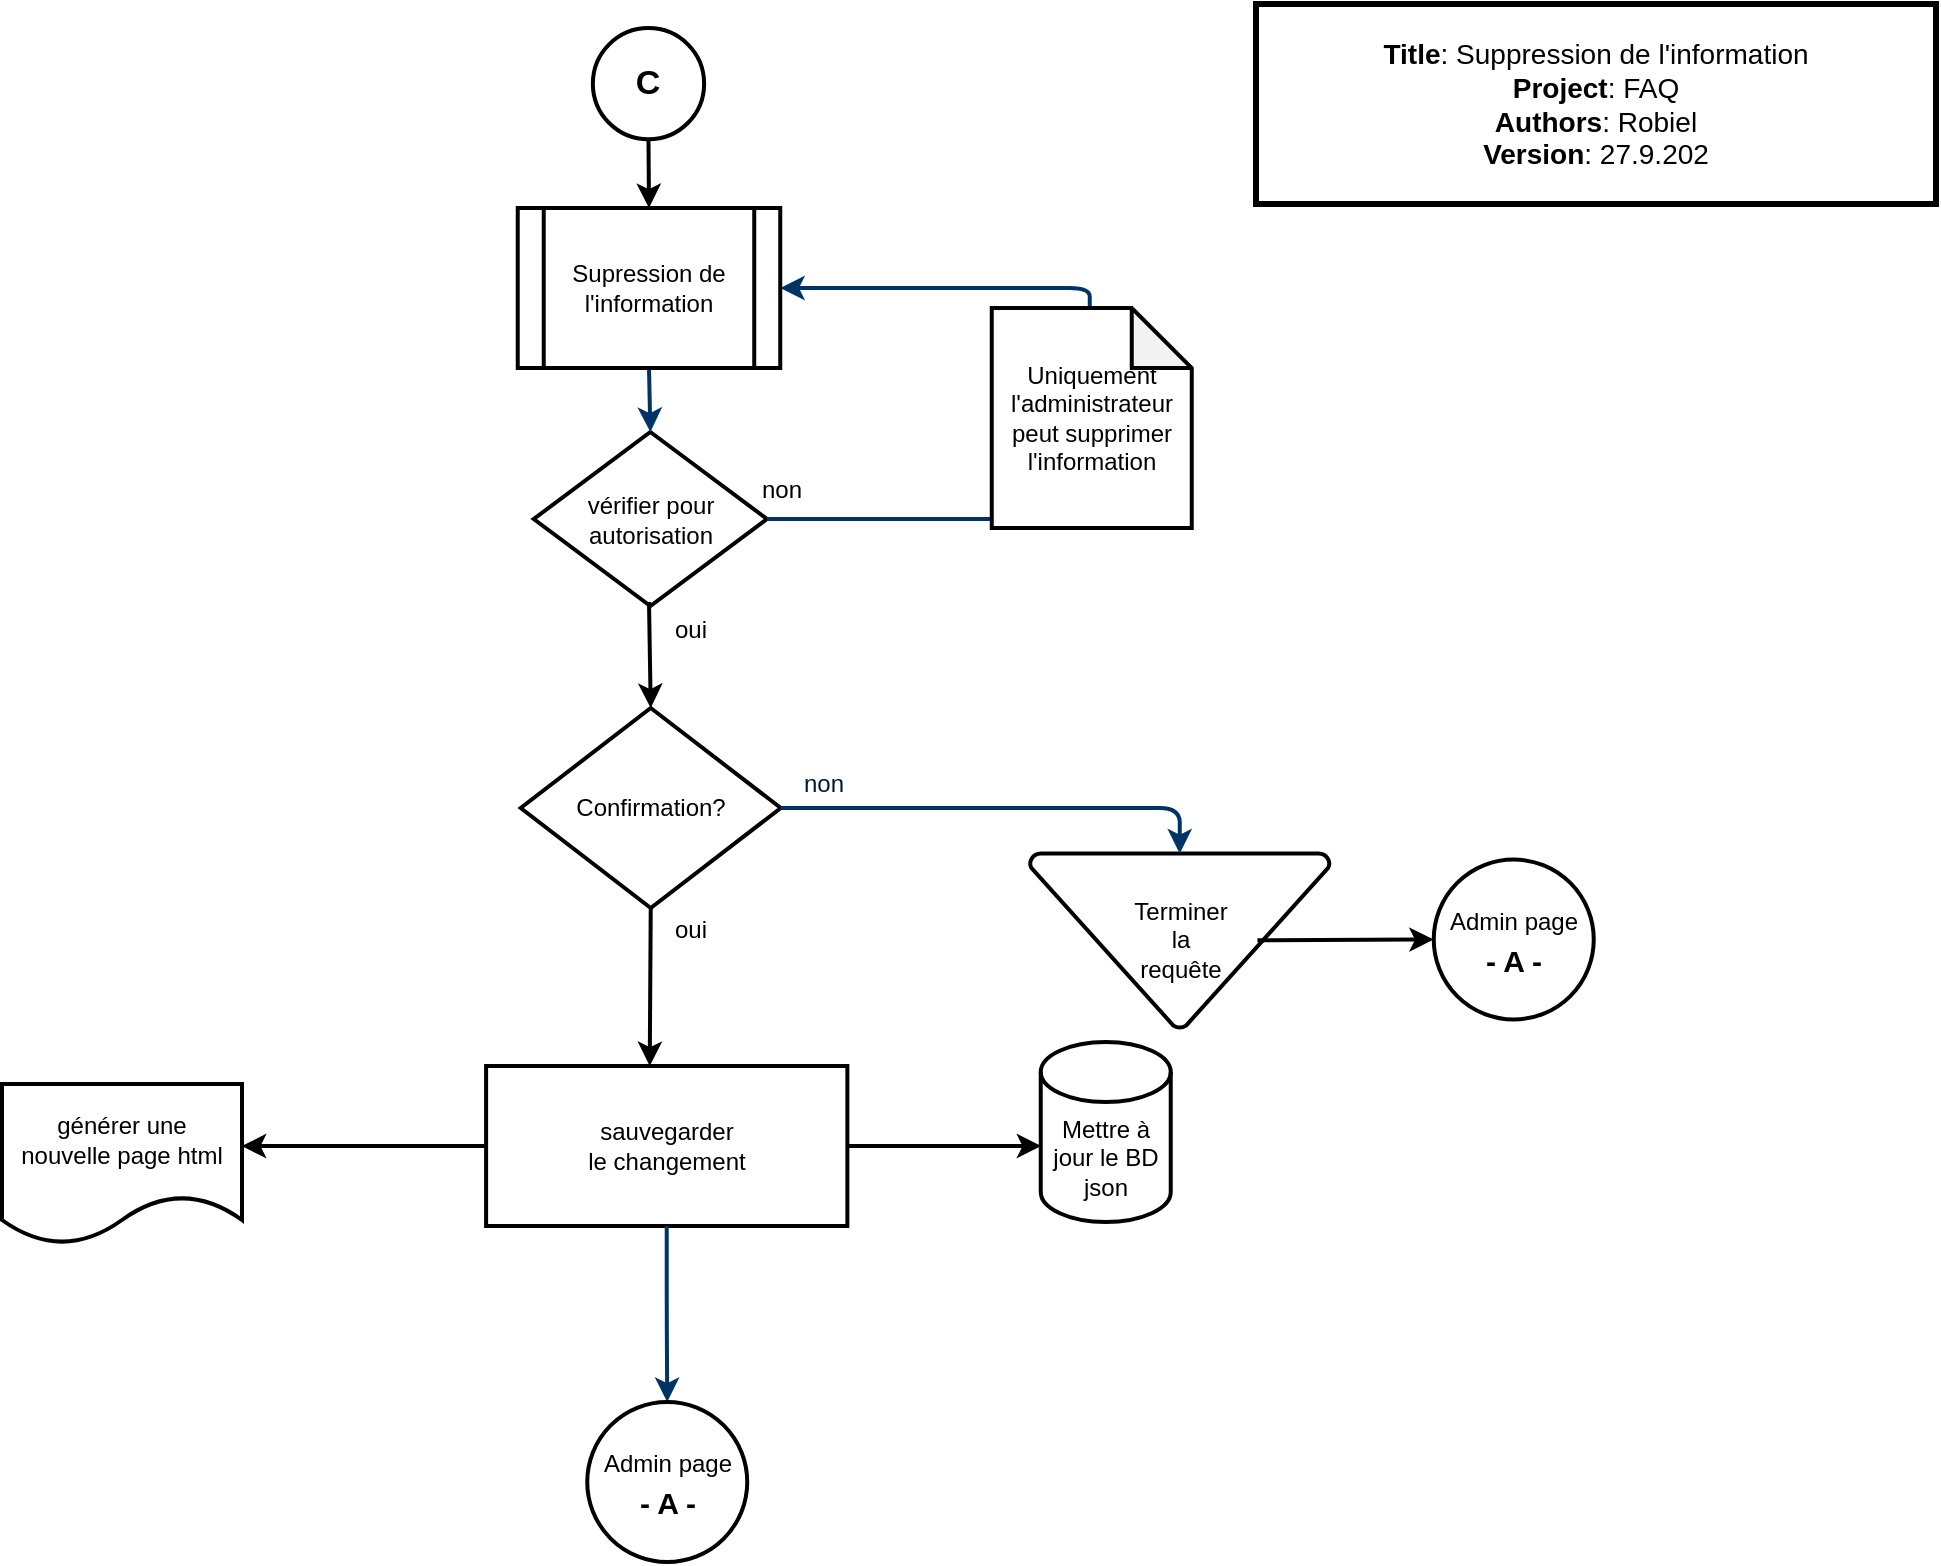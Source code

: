 <mxfile version="20.3.6" type="device"><diagram id="6a731a19-8d31-9384-78a2-239565b7b9f0" name="Page-1"><mxGraphModel dx="2062" dy="1023" grid="1" gridSize="10" guides="1" tooltips="1" connect="1" arrows="1" fold="1" page="1" pageScale="1" pageWidth="1169" pageHeight="827" background="none" math="0" shadow="0"><root><mxCell id="0"/><mxCell id="1" parent="0"/><mxCell id="cO4pcFVcVROm45VyDLop-48" value="&lt;div style=&quot;&quot;&gt;vérifier pour&lt;/div&gt;&lt;div style=&quot;&quot;&gt;autorisation&lt;/div&gt;" style="shape=mxgraph.flowchart.decision;strokeWidth=2;gradientColor=none;gradientDirection=north;fontStyle=0;html=1;" parent="1" vertex="1"><mxGeometry x="415.88" y="232" width="116.62" height="87" as="geometry"/></mxCell><mxCell id="cO4pcFVcVROm45VyDLop-51" style="entryX=0.5;entryY=0;entryPerimeter=0;fontStyle=1;strokeColor=#003366;strokeWidth=2;html=1;exitX=0.5;exitY=1;exitDx=0;exitDy=0;" parent="1" target="cO4pcFVcVROm45VyDLop-48" edge="1" source="cO4pcFVcVROm45VyDLop-94"><mxGeometry relative="1" as="geometry"><mxPoint x="477.5" y="200" as="sourcePoint"/></mxGeometry></mxCell><mxCell id="cO4pcFVcVROm45VyDLop-52" value="" style="edgeStyle=elbowEdgeStyle;elbow=horizontal;entryX=0.5;entryY=0.91;entryPerimeter=0;exitX=1;exitY=0.5;exitPerimeter=0;fontStyle=1;strokeColor=#003366;strokeWidth=2;html=1;" parent="1" source="cO4pcFVcVROm45VyDLop-48" edge="1"><mxGeometry x="538.5" y="-101.5" width="100" height="100" as="geometry"><mxPoint x="907.5" y="317" as="sourcePoint"/><mxPoint x="707.5" y="243.71" as="targetPoint"/><Array as="points"><mxPoint x="702.5" y="270"/></Array></mxGeometry></mxCell><mxCell id="cO4pcFVcVROm45VyDLop-53" value="non" style="text;fontStyle=0;html=1;strokeColor=none;gradientColor=none;fillColor=none;strokeWidth=2;" parent="1" vertex="1"><mxGeometry x="527.5" y="247" width="40" height="26" as="geometry"/></mxCell><mxCell id="cO4pcFVcVROm45VyDLop-55" value="oui" style="text;fontStyle=0;html=1;strokeColor=none;gradientColor=none;fillColor=none;strokeWidth=2;align=center;" parent="1" vertex="1"><mxGeometry x="473.5" y="317" width="40" height="26" as="geometry"/></mxCell><mxCell id="cO4pcFVcVROm45VyDLop-60" value="Confirmation?" style="shape=mxgraph.flowchart.decision;strokeWidth=2;gradientColor=none;gradientDirection=north;fontStyle=0;html=1;" parent="1" vertex="1"><mxGeometry x="409.37" y="370" width="130" height="100" as="geometry"/></mxCell><mxCell id="cO4pcFVcVROm45VyDLop-62" value="Terminer &lt;br&gt;la &lt;br&gt;requête" style="shape=mxgraph.flowchart.merge_or_storage;strokeWidth=2;gradientColor=none;gradientDirection=north;fontStyle=0;html=1;" parent="1" vertex="1"><mxGeometry x="663.88" y="442.75" width="150" height="87.25" as="geometry"/></mxCell><mxCell id="cO4pcFVcVROm45VyDLop-63" value="" style="edgeStyle=elbowEdgeStyle;elbow=vertical;exitX=1;exitY=0.5;exitPerimeter=0;entryX=0.5;entryY=0;entryPerimeter=0;fontStyle=1;strokeColor=#003366;strokeWidth=2;html=1;" parent="1" source="cO4pcFVcVROm45VyDLop-60" target="cO4pcFVcVROm45VyDLop-62" edge="1"><mxGeometry x="-90.63" y="-840" width="100" height="100" as="geometry"><mxPoint x="-90.63" y="-740" as="sourcePoint"/><mxPoint x="9.37" y="-840" as="targetPoint"/><Array as="points"><mxPoint x="649.37" y="420"/></Array></mxGeometry></mxCell><mxCell id="cO4pcFVcVROm45VyDLop-69" value="non" style="text;fontColor=#001933;fontStyle=0;html=1;strokeColor=none;gradientColor=none;fillColor=none;strokeWidth=2;" parent="1" vertex="1"><mxGeometry x="549.37" y="394" width="40" height="26" as="geometry"/></mxCell><mxCell id="cO4pcFVcVROm45VyDLop-71" value="" style="edgeStyle=elbowEdgeStyle;elbow=horizontal;exitX=0.5;exitY=0.09;exitPerimeter=0;fontStyle=1;strokeColor=#003366;strokeWidth=2;html=1;entryX=1;entryY=0.5;entryDx=0;entryDy=0;" parent="1" edge="1" target="cO4pcFVcVROm45VyDLop-94"><mxGeometry x="157.5" y="-130" width="100" height="100" as="geometry"><mxPoint x="707.5" y="177.29" as="sourcePoint"/><mxPoint x="603.88" y="160" as="targetPoint"/><Array as="points"><mxPoint x="693.88" y="120"/></Array></mxGeometry></mxCell><mxCell id="cO4pcFVcVROm45VyDLop-72" value="oui" style="text;fontStyle=0;html=1;strokeColor=none;gradientColor=none;fillColor=none;strokeWidth=2;align=center;" parent="1" vertex="1"><mxGeometry x="473.62" y="467" width="40" height="26" as="geometry"/></mxCell><mxCell id="cO4pcFVcVROm45VyDLop-84" value="" style="shape=cylinder3;whiteSpace=wrap;html=1;boundedLbl=1;backgroundOutline=1;size=15;strokeWidth=2;" parent="1" vertex="1"><mxGeometry x="669.37" y="537" width="65" height="90" as="geometry"/></mxCell><mxCell id="cO4pcFVcVROm45VyDLop-85" value="Mettre à jour le BD json" style="text;html=1;strokeColor=none;fillColor=none;align=center;verticalAlign=middle;whiteSpace=wrap;rounded=0;strokeWidth=2;" parent="1" vertex="1"><mxGeometry x="671.87" y="580" width="60" height="30" as="geometry"/></mxCell><mxCell id="cO4pcFVcVROm45VyDLop-86" value="" style="endArrow=classic;html=1;rounded=0;entryX=0.004;entryY=0.578;entryDx=0;entryDy=0;entryPerimeter=0;exitX=1;exitY=0.5;exitDx=0;exitDy=0;strokeWidth=2;" parent="1" target="cO4pcFVcVROm45VyDLop-84" edge="1" source="cO4pcFVcVROm45VyDLop-93"><mxGeometry width="50" height="50" relative="1" as="geometry"><mxPoint x="554.168" y="589" as="sourcePoint"/><mxPoint x="763.62" y="283" as="targetPoint"/></mxGeometry></mxCell><mxCell id="cO4pcFVcVROm45VyDLop-88" value="" style="endArrow=classic;html=1;rounded=0;strokeWidth=2;exitX=0;exitY=0.5;exitDx=0;exitDy=0;entryX=0.999;entryY=0.388;entryDx=0;entryDy=0;entryPerimeter=0;" parent="1" edge="1" target="cO4pcFVcVROm45VyDLop-90" source="cO4pcFVcVROm45VyDLop-93"><mxGeometry width="50" height="50" relative="1" as="geometry"><mxPoint x="353.88" y="590" as="sourcePoint"/><mxPoint x="303.88" y="610" as="targetPoint"/></mxGeometry></mxCell><mxCell id="cO4pcFVcVROm45VyDLop-90" value="&lt;span style=&quot;&quot;&gt;générer une&lt;/span&gt;&lt;br style=&quot;&quot;&gt;&lt;span style=&quot;&quot;&gt;nouvelle page html&lt;/span&gt;" style="shape=document;whiteSpace=wrap;html=1;boundedLbl=1;strokeWidth=2;" parent="1" vertex="1"><mxGeometry x="150" y="558" width="120" height="80" as="geometry"/></mxCell><mxCell id="cO4pcFVcVROm45VyDLop-91" value="&lt;span style=&quot;&quot;&gt;Uniquement l'administrateur&lt;/span&gt;&lt;br style=&quot;&quot;&gt;&lt;span style=&quot;&quot;&gt;peut&amp;nbsp;&lt;/span&gt;&lt;span style=&quot;background-color: initial;&quot;&gt;supprimer&lt;br&gt;&lt;/span&gt;&lt;span style=&quot;&quot;&gt;l'information&lt;/span&gt;" style="shape=note;whiteSpace=wrap;html=1;backgroundOutline=1;darkOpacity=0.05;strokeWidth=2;" parent="1" vertex="1"><mxGeometry x="644.88" y="170" width="100" height="110" as="geometry"/></mxCell><mxCell id="cO4pcFVcVROm45VyDLop-93" value="&lt;span style=&quot;&quot;&gt;sauvegarder&lt;/span&gt;&lt;br style=&quot;&quot;&gt;&lt;span style=&quot;&quot;&gt;le changement&lt;/span&gt;" style="rounded=0;whiteSpace=wrap;html=1;strokeWidth=2;" parent="1" vertex="1"><mxGeometry x="392.05" y="549" width="180.63" height="80" as="geometry"/></mxCell><mxCell id="cO4pcFVcVROm45VyDLop-94" value="&lt;div style=&quot;&quot;&gt;&lt;span style=&quot;&quot;&gt;Supression de&lt;/span&gt;&lt;br style=&quot;&quot;&gt;&lt;span style=&quot;&quot;&gt;l'information&lt;/span&gt;&lt;br&gt;&lt;/div&gt;" style="shape=process;whiteSpace=wrap;html=1;backgroundOutline=1;strokeWidth=2;" parent="1" vertex="1"><mxGeometry x="407.87" y="120" width="131.25" height="80" as="geometry"/></mxCell><mxCell id="cO4pcFVcVROm45VyDLop-98" value="&lt;b&gt;&lt;font style=&quot;font-size: 17px;&quot;&gt;C&lt;/font&gt;&lt;/b&gt;" style="ellipse;whiteSpace=wrap;html=1;aspect=fixed;strokeWidth=2;" parent="1" vertex="1"><mxGeometry x="445.43" y="30" width="55.63" height="55.63" as="geometry"/></mxCell><mxCell id="cO4pcFVcVROm45VyDLop-99" value="" style="edgeStyle=elbowEdgeStyle;elbow=vertical;fontStyle=1;strokeColor=#003366;strokeWidth=2;html=1;entryX=0.5;entryY=0;entryDx=0;entryDy=0;exitX=0.5;exitY=1;exitDx=0;exitDy=0;" parent="1" edge="1" target="cO4pcFVcVROm45VyDLop-103" source="cO4pcFVcVROm45VyDLop-93"><mxGeometry x="153.55" y="-1196" width="100" height="100" as="geometry"><mxPoint x="493.88" y="650" as="sourcePoint"/><mxPoint x="503.88" y="700" as="targetPoint"/></mxGeometry></mxCell><mxCell id="cO4pcFVcVROm45VyDLop-102" value="" style="endArrow=classic;html=1;rounded=0;strokeWidth=2;fontSize=17;entryX=0;entryY=0.5;entryDx=0;entryDy=0;exitX=0.759;exitY=0.497;exitDx=0;exitDy=0;exitPerimeter=0;" parent="1" source="cO4pcFVcVROm45VyDLop-62" edge="1" target="cO4pcFVcVROm45VyDLop-104"><mxGeometry width="50" height="50" relative="1" as="geometry"><mxPoint x="775" y="500.974" as="sourcePoint"/><mxPoint x="850.105" y="500.5" as="targetPoint"/></mxGeometry></mxCell><mxCell id="cO4pcFVcVROm45VyDLop-103" value="&lt;span style=&quot;font-size: 12px;&quot;&gt;Admin page&lt;/span&gt;&lt;br style=&quot;font-size: 12px;&quot;&gt;&lt;b style=&quot;font-size: 12px;&quot;&gt;&lt;font style=&quot;font-size: 15px;&quot;&gt;- A -&lt;/font&gt;&lt;/b&gt;" style="ellipse;whiteSpace=wrap;html=1;aspect=fixed;strokeWidth=2;fontSize=17;" parent="1" vertex="1"><mxGeometry x="442.62" y="717" width="80" height="80" as="geometry"/></mxCell><mxCell id="cO4pcFVcVROm45VyDLop-104" value="&lt;span style=&quot;font-size: 12px;&quot;&gt;Admin page&lt;/span&gt;&lt;br style=&quot;font-size: 12px;&quot;&gt;&lt;b style=&quot;font-size: 12px;&quot;&gt;&lt;font style=&quot;font-size: 15px;&quot;&gt;- A -&lt;/font&gt;&lt;/b&gt;" style="ellipse;whiteSpace=wrap;html=1;aspect=fixed;strokeWidth=2;fontSize=17;" parent="1" vertex="1"><mxGeometry x="865.88" y="445.75" width="80" height="80" as="geometry"/></mxCell><mxCell id="MfEmOEdYOCE61gXlEJbF-1" value="" style="endArrow=classic;html=1;rounded=0;entryX=0.5;entryY=0;entryDx=0;entryDy=0;exitX=0.5;exitY=1;exitDx=0;exitDy=0;strokeWidth=2;" edge="1" parent="1" source="cO4pcFVcVROm45VyDLop-98" target="cO4pcFVcVROm45VyDLop-94"><mxGeometry width="50" height="50" relative="1" as="geometry"><mxPoint x="683.88" y="280" as="sourcePoint"/><mxPoint x="733.88" y="230" as="targetPoint"/></mxGeometry></mxCell><mxCell id="MfEmOEdYOCE61gXlEJbF-4" value="" style="endArrow=classic;html=1;rounded=0;strokeWidth=2;exitX=0.5;exitY=1;exitDx=0;exitDy=0;exitPerimeter=0;entryX=0.453;entryY=0;entryDx=0;entryDy=0;entryPerimeter=0;" edge="1" parent="1" source="cO4pcFVcVROm45VyDLop-60" target="cO4pcFVcVROm45VyDLop-93"><mxGeometry width="50" height="50" relative="1" as="geometry"><mxPoint x="1003.88" y="570" as="sourcePoint"/><mxPoint x="1053.88" y="520" as="targetPoint"/></mxGeometry></mxCell><mxCell id="MfEmOEdYOCE61gXlEJbF-7" value="" style="endArrow=classic;html=1;rounded=0;strokeWidth=2;exitX=0;exitY=0;exitDx=0;exitDy=0;entryX=0.5;entryY=0;entryDx=0;entryDy=0;entryPerimeter=0;" edge="1" parent="1" source="cO4pcFVcVROm45VyDLop-55" target="cO4pcFVcVROm45VyDLop-60"><mxGeometry width="50" height="50" relative="1" as="geometry"><mxPoint x="1003.88" y="480" as="sourcePoint"/><mxPoint x="1053.88" y="430" as="targetPoint"/></mxGeometry></mxCell><mxCell id="MfEmOEdYOCE61gXlEJbF-8" value="&lt;font style=&quot;font-size: 14px;&quot;&gt;&lt;b&gt;Title&lt;/b&gt;: Suppression de l'information&lt;br&gt;&lt;b&gt;Project&lt;/b&gt;: FAQ&lt;br&gt;&lt;b&gt;Authors&lt;/b&gt;: Robiel&lt;br&gt;&lt;b&gt;Version&lt;/b&gt;: 27.9.202&lt;/font&gt;" style="rounded=0;whiteSpace=wrap;html=1;strokeWidth=3;" vertex="1" parent="1"><mxGeometry x="777" y="18" width="340" height="100" as="geometry"/></mxCell></root></mxGraphModel></diagram></mxfile>